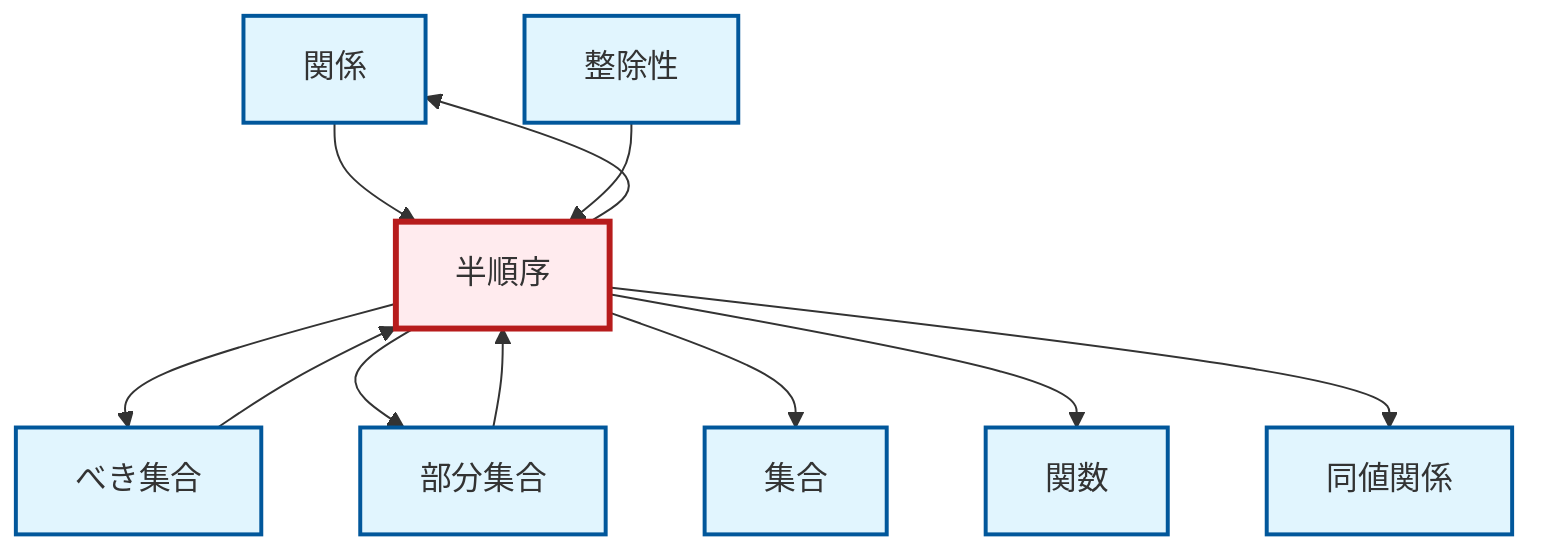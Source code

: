 graph TD
    classDef definition fill:#e1f5fe,stroke:#01579b,stroke-width:2px
    classDef theorem fill:#f3e5f5,stroke:#4a148c,stroke-width:2px
    classDef axiom fill:#fff3e0,stroke:#e65100,stroke-width:2px
    classDef example fill:#e8f5e9,stroke:#1b5e20,stroke-width:2px
    classDef current fill:#ffebee,stroke:#b71c1c,stroke-width:3px
    def-relation["関係"]:::definition
    def-divisibility["整除性"]:::definition
    def-function["関数"]:::definition
    def-equivalence-relation["同値関係"]:::definition
    def-set["集合"]:::definition
    def-subset["部分集合"]:::definition
    def-power-set["べき集合"]:::definition
    def-partial-order["半順序"]:::definition
    def-partial-order --> def-power-set
    def-power-set --> def-partial-order
    def-relation --> def-partial-order
    def-subset --> def-partial-order
    def-divisibility --> def-partial-order
    def-partial-order --> def-relation
    def-partial-order --> def-subset
    def-partial-order --> def-set
    def-partial-order --> def-function
    def-partial-order --> def-equivalence-relation
    class def-partial-order current